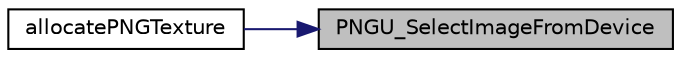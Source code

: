 digraph "PNGU_SelectImageFromDevice"
{
 // LATEX_PDF_SIZE
  edge [fontname="Helvetica",fontsize="10",labelfontname="Helvetica",labelfontsize="10"];
  node [fontname="Helvetica",fontsize="10",shape=record];
  rankdir="RL";
  Node1 [label="PNGU_SelectImageFromDevice",height=0.2,width=0.4,color="black", fillcolor="grey75", style="filled", fontcolor="black",tooltip=" "];
  Node1 -> Node2 [dir="back",color="midnightblue",fontsize="10",style="solid"];
  Node2 [label="allocatePNGTexture",height=0.2,width=0.4,color="black", fillcolor="white", style="filled",URL="$_gx_graphics_8cpp.html#a502be3d37f61d6e88ef6ebf05bba9d5a",tooltip=" "];
}
